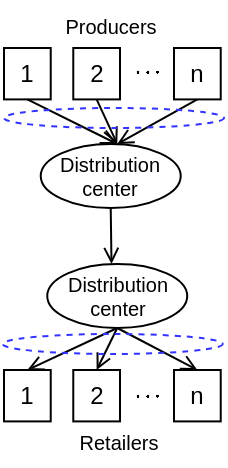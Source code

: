 <mxfile version="19.0.0" type="github">
  <diagram id="5q5lM8viIP_J6wY_YYFQ" name="Page-1">
    <mxGraphModel dx="738" dy="742" grid="1" gridSize="10" guides="1" tooltips="1" connect="1" arrows="1" fold="1" page="1" pageScale="1" pageWidth="350" pageHeight="350" math="1" shadow="0">
      <root>
        <mxCell id="0" />
        <mxCell id="1" parent="0" />
        <mxCell id="u4vzdmabbaN-2MladeCJ-18" value="1" style="rounded=0;whiteSpace=wrap;html=1;rotation=0;" vertex="1" parent="1">
          <mxGeometry x="10" y="-315" width="23.36" height="25.7" as="geometry" />
        </mxCell>
        <mxCell id="u4vzdmabbaN-2MladeCJ-4" value="" style="endArrow=open;html=1;rounded=0;entryX=0;entryY=0.5;entryDx=0;entryDy=0;exitX=0.5;exitY=1;exitDx=0;exitDy=0;startArrow=none;startFill=0;endFill=0;" edge="1" parent="1" source="u4vzdmabbaN-2MladeCJ-33">
          <mxGeometry width="50" height="50" relative="1" as="geometry">
            <mxPoint x="133.997" y="-306.512" as="sourcePoint" />
            <mxPoint x="66.624" y="-267.0" as="targetPoint" />
          </mxGeometry>
        </mxCell>
        <mxCell id="u4vzdmabbaN-2MladeCJ-10" value="" style="endArrow=open;html=1;rounded=0;entryX=0;entryY=0.5;entryDx=0;entryDy=0;exitX=0.5;exitY=1;exitDx=0;exitDy=0;endFill=0;" edge="1" parent="1" source="u4vzdmabbaN-2MladeCJ-32">
          <mxGeometry width="50" height="50" relative="1" as="geometry">
            <mxPoint x="89.997" y="-306.512" as="sourcePoint" />
            <mxPoint x="66.624" y="-267.0" as="targetPoint" />
          </mxGeometry>
        </mxCell>
        <mxCell id="u4vzdmabbaN-2MladeCJ-12" value="" style="endArrow=open;html=1;rounded=0;entryX=0;entryY=0.5;entryDx=0;entryDy=0;exitX=0.5;exitY=1;exitDx=0;exitDy=0;endFill=0;" edge="1" parent="1" source="u4vzdmabbaN-2MladeCJ-18">
          <mxGeometry width="50" height="50" relative="1" as="geometry">
            <mxPoint x="-49.64" y="-306" as="sourcePoint" />
            <mxPoint x="66.624" y="-267.0" as="targetPoint" />
          </mxGeometry>
        </mxCell>
        <mxCell id="u4vzdmabbaN-2MladeCJ-21" value="$$ \vdots $$" style="text;html=1;align=center;verticalAlign=middle;resizable=0;points=[];autosize=1;strokeColor=none;fillColor=none;fontSize=10;rotation=90;" vertex="1" parent="1">
          <mxGeometry x="48.36" y="-313.15" width="70" height="20" as="geometry" />
        </mxCell>
        <mxCell id="u4vzdmabbaN-2MladeCJ-3" value="" style="endArrow=open;html=1;rounded=0;exitX=0.5;exitY=1;exitDx=0;exitDy=0;entryX=0.459;entryY=0;entryDx=0;entryDy=0;endFill=0;entryPerimeter=0;" edge="1" parent="1" source="u4vzdmabbaN-2MladeCJ-46" target="u4vzdmabbaN-2MladeCJ-44">
          <mxGeometry width="50" height="50" relative="1" as="geometry">
            <mxPoint x="63.344" y="-237.003" as="sourcePoint" />
            <mxPoint x="63.344" y="-221.53" as="targetPoint" />
          </mxGeometry>
        </mxCell>
        <mxCell id="u4vzdmabbaN-2MladeCJ-27" value="$$ \vdots $$" style="text;html=1;align=center;verticalAlign=middle;resizable=0;points=[];autosize=1;strokeColor=none;fillColor=none;fontSize=10;rotation=90;" vertex="1" parent="1">
          <mxGeometry x="48.36" y="-151.15" width="70" height="20" as="geometry" />
        </mxCell>
        <mxCell id="u4vzdmabbaN-2MladeCJ-28" value="" style="endArrow=open;html=1;rounded=0;entryX=0.5;entryY=0;entryDx=0;entryDy=0;exitX=0.5;exitY=1;exitDx=0;exitDy=0;endFill=0;" edge="1" parent="1" source="u4vzdmabbaN-2MladeCJ-44" target="u4vzdmabbaN-2MladeCJ-35">
          <mxGeometry width="50" height="50" relative="1" as="geometry">
            <mxPoint x="66.624" y="-172.473" as="sourcePoint" />
            <mxPoint x="18.997" y="-141.785" as="targetPoint" />
          </mxGeometry>
        </mxCell>
        <mxCell id="u4vzdmabbaN-2MladeCJ-29" value="" style="endArrow=none;html=1;rounded=0;exitX=0.5;exitY=0;exitDx=0;exitDy=0;entryX=0.5;entryY=1;entryDx=0;entryDy=0;startArrow=open;startFill=0;" edge="1" parent="1" source="u4vzdmabbaN-2MladeCJ-36" target="u4vzdmabbaN-2MladeCJ-44">
          <mxGeometry width="50" height="50" relative="1" as="geometry">
            <mxPoint x="89.997" y="-141.785" as="sourcePoint" />
            <mxPoint x="66.624" y="-172.473" as="targetPoint" />
          </mxGeometry>
        </mxCell>
        <mxCell id="u4vzdmabbaN-2MladeCJ-30" value="" style="endArrow=none;html=1;rounded=0;exitX=0.5;exitY=0;exitDx=0;exitDy=0;entryX=0.5;entryY=1;entryDx=0;entryDy=0;endFill=0;startArrow=open;startFill=0;" edge="1" parent="1" source="u4vzdmabbaN-2MladeCJ-37" target="u4vzdmabbaN-2MladeCJ-44">
          <mxGeometry width="50" height="50" relative="1" as="geometry">
            <mxPoint x="133.997" y="-141.785" as="sourcePoint" />
            <mxPoint x="66.624" y="-172.473" as="targetPoint" />
          </mxGeometry>
        </mxCell>
        <mxCell id="u4vzdmabbaN-2MladeCJ-32" value="2" style="rounded=0;whiteSpace=wrap;html=1;rotation=0;" vertex="1" parent="1">
          <mxGeometry x="44.64" y="-315" width="23.36" height="25.7" as="geometry" />
        </mxCell>
        <mxCell id="u4vzdmabbaN-2MladeCJ-33" value="n" style="rounded=0;whiteSpace=wrap;html=1;rotation=0;" vertex="1" parent="1">
          <mxGeometry x="95" y="-315" width="23.36" height="25.7" as="geometry" />
        </mxCell>
        <mxCell id="u4vzdmabbaN-2MladeCJ-34" value="Producers" style="text;html=1;align=center;verticalAlign=middle;resizable=0;points=[];autosize=1;strokeColor=none;fillColor=none;fontSize=10;" vertex="1" parent="1">
          <mxGeometry x="33.36" y="-336" width="60" height="20" as="geometry" />
        </mxCell>
        <mxCell id="u4vzdmabbaN-2MladeCJ-35" value="1" style="rounded=0;whiteSpace=wrap;html=1;rotation=0;" vertex="1" parent="1">
          <mxGeometry x="10" y="-154" width="23.36" height="25.7" as="geometry" />
        </mxCell>
        <mxCell id="u4vzdmabbaN-2MladeCJ-36" value="2" style="rounded=0;whiteSpace=wrap;html=1;rotation=0;" vertex="1" parent="1">
          <mxGeometry x="44.64" y="-154" width="23.36" height="25.7" as="geometry" />
        </mxCell>
        <mxCell id="u4vzdmabbaN-2MladeCJ-37" value="n" style="rounded=0;whiteSpace=wrap;html=1;rotation=0;" vertex="1" parent="1">
          <mxGeometry x="95" y="-154" width="23.36" height="25.7" as="geometry" />
        </mxCell>
        <mxCell id="u4vzdmabbaN-2MladeCJ-40" value="Retailers" style="text;html=1;align=center;verticalAlign=middle;resizable=0;points=[];autosize=1;strokeColor=none;fillColor=none;fontSize=10;" vertex="1" parent="1">
          <mxGeometry x="37.36" y="-128.3" width="60" height="20" as="geometry" />
        </mxCell>
        <mxCell id="u4vzdmabbaN-2MladeCJ-44" value="&lt;div&gt;Distribution&lt;/div&gt;&lt;div&gt;center&lt;br&gt;&lt;/div&gt;" style="ellipse;whiteSpace=wrap;html=1;fontSize=10;" vertex="1" parent="1">
          <mxGeometry x="31.62" y="-207" width="70" height="32" as="geometry" />
        </mxCell>
        <mxCell id="u4vzdmabbaN-2MladeCJ-46" value="&lt;div&gt;Distribution&lt;/div&gt;&lt;div&gt;center&lt;br&gt;&lt;/div&gt;" style="ellipse;whiteSpace=wrap;html=1;fontSize=10;" vertex="1" parent="1">
          <mxGeometry x="28.36" y="-267" width="70" height="32" as="geometry" />
        </mxCell>
        <mxCell id="u4vzdmabbaN-2MladeCJ-49" value="" style="ellipse;whiteSpace=wrap;html=1;fontSize=10;dashed=1;fillColor=none;strokeColor=#3333FF;" vertex="1" parent="1">
          <mxGeometry x="10" y="-285" width="110" height="10" as="geometry" />
        </mxCell>
        <mxCell id="u4vzdmabbaN-2MladeCJ-50" value="" style="ellipse;whiteSpace=wrap;html=1;fontSize=10;dashed=1;fillColor=none;strokeColor=#3333FF;" vertex="1" parent="1">
          <mxGeometry x="9.36" y="-172" width="110" height="10" as="geometry" />
        </mxCell>
      </root>
    </mxGraphModel>
  </diagram>
</mxfile>
